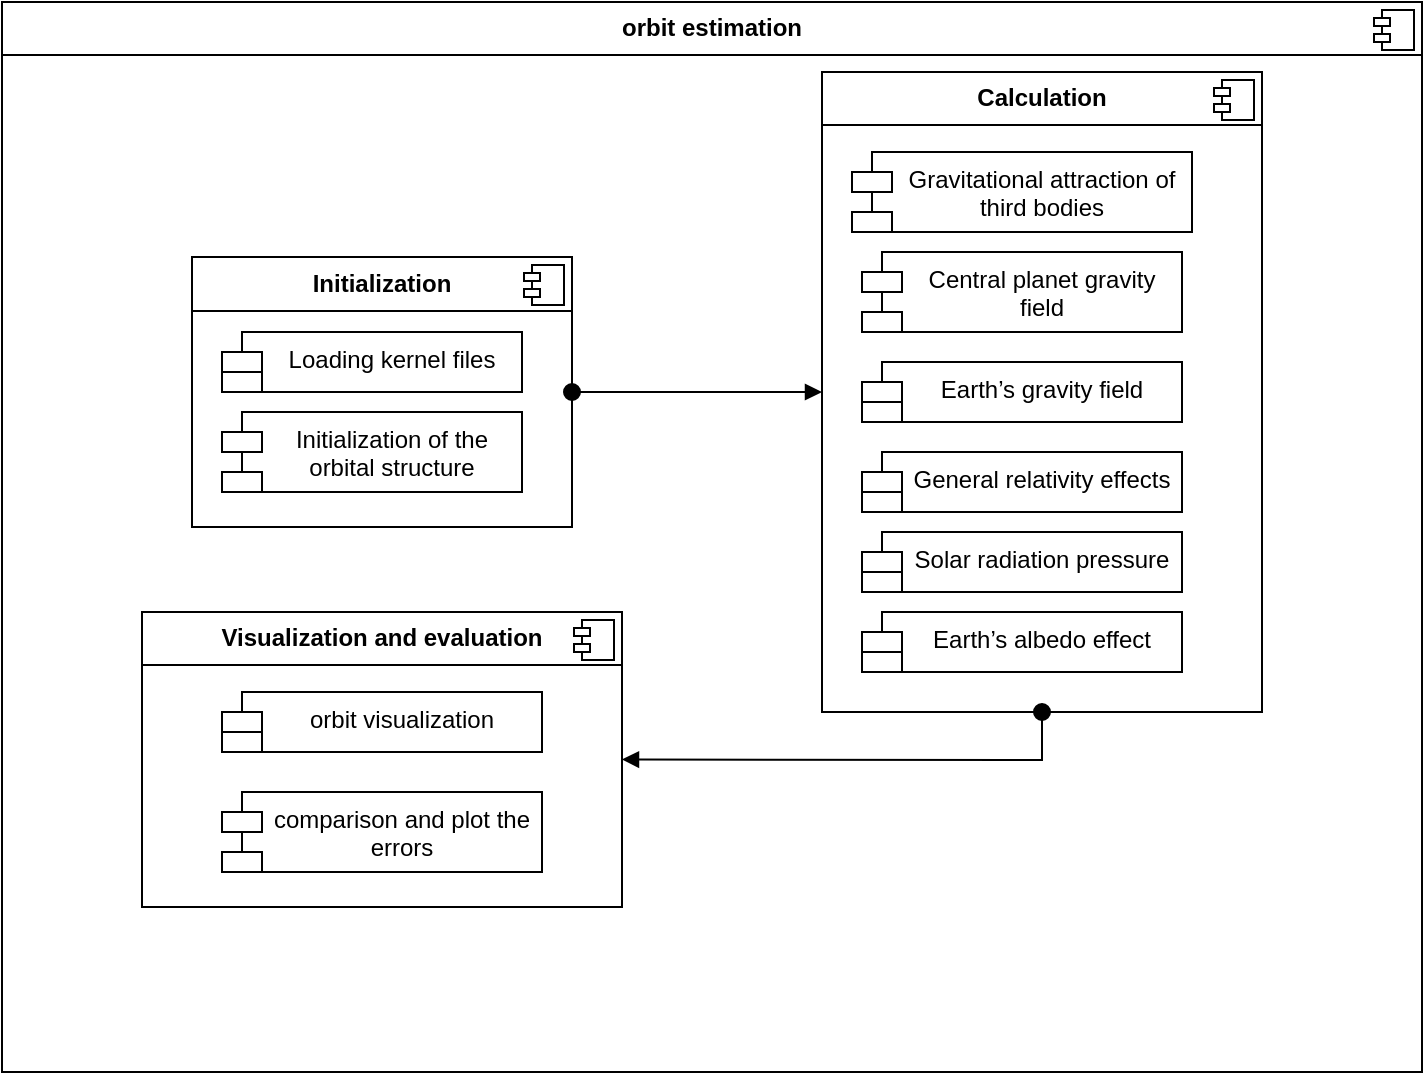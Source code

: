 <mxfile version="24.7.17">
  <diagram name="第 1 页" id="EVDecErced9FCBMbNlyb">
    <mxGraphModel dx="1050" dy="583" grid="1" gridSize="10" guides="1" tooltips="1" connect="1" arrows="1" fold="1" page="1" pageScale="1" pageWidth="827" pageHeight="1169" math="0" shadow="0">
      <root>
        <mxCell id="0" />
        <mxCell id="1" parent="0" />
        <mxCell id="fZTRmzpA-WI6sdkBu2_M-3" value="&lt;p style=&quot;margin:0px;margin-top:6px;text-align:center;&quot;&gt;&lt;b&gt;orbit estimation&lt;/b&gt;&lt;/p&gt;&lt;hr size=&quot;1&quot; style=&quot;border-style:solid;&quot;&gt;&lt;p style=&quot;margin:0px;margin-left:8px;&quot;&gt;&lt;br&gt;&lt;/p&gt;" style="align=left;overflow=fill;html=1;dropTarget=0;whiteSpace=wrap;" parent="1" vertex="1">
          <mxGeometry x="50" y="75" width="710" height="535" as="geometry" />
        </mxCell>
        <mxCell id="fZTRmzpA-WI6sdkBu2_M-4" value="" style="shape=component;jettyWidth=8;jettyHeight=4;" parent="fZTRmzpA-WI6sdkBu2_M-3" vertex="1">
          <mxGeometry x="1" width="20" height="20" relative="1" as="geometry">
            <mxPoint x="-24" y="4" as="offset" />
          </mxGeometry>
        </mxCell>
        <mxCell id="fZTRmzpA-WI6sdkBu2_M-11" value="&lt;p style=&quot;text-align: center; margin: 6px 0px 0px;&quot;&gt;&lt;span style=&quot;background-color: initial; text-align: left;&quot;&gt;&lt;b&gt;Initialization&lt;/b&gt;&lt;/span&gt;&lt;/p&gt;&lt;hr size=&quot;1&quot; style=&quot;border-style:solid;&quot;&gt;&lt;p style=&quot;margin:0px;margin-left:8px;&quot;&gt;&lt;br&gt;&lt;/p&gt;" style="align=left;overflow=fill;html=1;dropTarget=0;whiteSpace=wrap;" parent="1" vertex="1">
          <mxGeometry x="145" y="202.5" width="190" height="135" as="geometry" />
        </mxCell>
        <mxCell id="fZTRmzpA-WI6sdkBu2_M-12" value="" style="shape=component;jettyWidth=8;jettyHeight=4;" parent="fZTRmzpA-WI6sdkBu2_M-11" vertex="1">
          <mxGeometry x="1" width="20" height="20" relative="1" as="geometry">
            <mxPoint x="-24" y="4" as="offset" />
          </mxGeometry>
        </mxCell>
        <mxCell id="fZTRmzpA-WI6sdkBu2_M-13" value="&lt;p style=&quot;text-align: center; margin: 6px 0px 0px;&quot;&gt;&lt;b style=&quot;background-color: initial; text-align: left;&quot;&gt;Calculation&lt;/b&gt;&lt;/p&gt;&lt;hr size=&quot;1&quot; style=&quot;border-style:solid;&quot;&gt;&lt;p style=&quot;margin:0px;margin-left:8px;&quot;&gt;&lt;br&gt;&lt;/p&gt;" style="align=left;overflow=fill;html=1;dropTarget=0;whiteSpace=wrap;" parent="1" vertex="1">
          <mxGeometry x="460" y="110" width="220" height="320" as="geometry" />
        </mxCell>
        <mxCell id="fZTRmzpA-WI6sdkBu2_M-14" value="" style="shape=component;jettyWidth=8;jettyHeight=4;" parent="fZTRmzpA-WI6sdkBu2_M-13" vertex="1">
          <mxGeometry x="1" width="20" height="20" relative="1" as="geometry">
            <mxPoint x="-24" y="4" as="offset" />
          </mxGeometry>
        </mxCell>
        <mxCell id="fZTRmzpA-WI6sdkBu2_M-15" value="&lt;p style=&quot;margin: 6px 0px 0px; text-align: center;&quot;&gt;&lt;span style=&quot;background-color: initial; text-align: left;&quot;&gt;&lt;b&gt;Visualization and evaluation&lt;/b&gt;&lt;/span&gt;&lt;/p&gt;&lt;hr size=&quot;1&quot; style=&quot;border-style:solid;&quot;&gt;&lt;p style=&quot;margin:0px;margin-left:8px;&quot;&gt;&lt;br&gt;&lt;/p&gt;" style="align=left;overflow=fill;html=1;dropTarget=0;whiteSpace=wrap;" parent="1" vertex="1">
          <mxGeometry x="120" y="380" width="240" height="147.5" as="geometry" />
        </mxCell>
        <mxCell id="fZTRmzpA-WI6sdkBu2_M-16" value="" style="shape=component;jettyWidth=8;jettyHeight=4;" parent="fZTRmzpA-WI6sdkBu2_M-15" vertex="1">
          <mxGeometry x="1" width="20" height="20" relative="1" as="geometry">
            <mxPoint x="-24" y="4" as="offset" />
          </mxGeometry>
        </mxCell>
        <mxCell id="fZTRmzpA-WI6sdkBu2_M-17" value="Loading kernel files" style="shape=module;align=left;spacingLeft=20;align=center;verticalAlign=top;whiteSpace=wrap;html=1;" parent="1" vertex="1">
          <mxGeometry x="160" y="240" width="150" height="30" as="geometry" />
        </mxCell>
        <mxCell id="fZTRmzpA-WI6sdkBu2_M-18" value="Initialization of the orbital structure" style="shape=module;align=left;spacingLeft=20;align=center;verticalAlign=top;whiteSpace=wrap;html=1;" parent="1" vertex="1">
          <mxGeometry x="160" y="280" width="150" height="40" as="geometry" />
        </mxCell>
        <mxCell id="fZTRmzpA-WI6sdkBu2_M-19" value="Gravitational attraction of third bodies" style="shape=module;align=left;spacingLeft=20;align=center;verticalAlign=top;whiteSpace=wrap;html=1;" parent="1" vertex="1">
          <mxGeometry x="475" y="150" width="170" height="40" as="geometry" />
        </mxCell>
        <mxCell id="fZTRmzpA-WI6sdkBu2_M-20" value=" Central planet gravity field" style="shape=module;align=left;spacingLeft=20;align=center;verticalAlign=top;whiteSpace=wrap;html=1;" parent="1" vertex="1">
          <mxGeometry x="480" y="200" width="160" height="40" as="geometry" />
        </mxCell>
        <mxCell id="fZTRmzpA-WI6sdkBu2_M-22" value="Earth’s gravity field" style="shape=module;align=left;spacingLeft=20;align=center;verticalAlign=top;whiteSpace=wrap;html=1;" parent="1" vertex="1">
          <mxGeometry x="480" y="255" width="160" height="30" as="geometry" />
        </mxCell>
        <mxCell id="fZTRmzpA-WI6sdkBu2_M-23" value="General relativity effects" style="shape=module;align=left;spacingLeft=20;align=center;verticalAlign=top;whiteSpace=wrap;html=1;" parent="1" vertex="1">
          <mxGeometry x="480" y="300" width="160" height="30" as="geometry" />
        </mxCell>
        <mxCell id="fZTRmzpA-WI6sdkBu2_M-24" value="Solar radiation pressure" style="shape=module;align=left;spacingLeft=20;align=center;verticalAlign=top;whiteSpace=wrap;html=1;" parent="1" vertex="1">
          <mxGeometry x="480" y="340" width="160" height="30" as="geometry" />
        </mxCell>
        <mxCell id="fZTRmzpA-WI6sdkBu2_M-27" value="orbit visualization" style="shape=module;align=left;spacingLeft=20;align=center;verticalAlign=top;whiteSpace=wrap;html=1;" parent="1" vertex="1">
          <mxGeometry x="160" y="420" width="160" height="30" as="geometry" />
        </mxCell>
        <mxCell id="fZTRmzpA-WI6sdkBu2_M-28" value="comparison and plot the errors" style="shape=module;align=left;spacingLeft=20;align=center;verticalAlign=top;whiteSpace=wrap;html=1;" parent="1" vertex="1">
          <mxGeometry x="160" y="470" width="160" height="40" as="geometry" />
        </mxCell>
        <mxCell id="fZTRmzpA-WI6sdkBu2_M-29" value="" style="html=1;verticalAlign=bottom;startArrow=oval;startFill=1;endArrow=block;startSize=8;curved=0;rounded=0;exitX=1;exitY=0.5;exitDx=0;exitDy=0;entryX=0;entryY=0.5;entryDx=0;entryDy=0;" parent="1" source="fZTRmzpA-WI6sdkBu2_M-11" target="fZTRmzpA-WI6sdkBu2_M-13" edge="1">
          <mxGeometry width="60" relative="1" as="geometry">
            <mxPoint x="320" y="230" as="sourcePoint" />
            <mxPoint x="380" y="230" as="targetPoint" />
          </mxGeometry>
        </mxCell>
        <mxCell id="fZTRmzpA-WI6sdkBu2_M-30" value="" style="html=1;verticalAlign=bottom;startArrow=oval;startFill=1;endArrow=block;startSize=8;curved=0;rounded=0;exitX=0.5;exitY=1;exitDx=0;exitDy=0;entryX=1;entryY=0.5;entryDx=0;entryDy=0;" parent="1" source="fZTRmzpA-WI6sdkBu2_M-13" target="fZTRmzpA-WI6sdkBu2_M-15" edge="1">
          <mxGeometry width="60" relative="1" as="geometry">
            <mxPoint x="500" y="540" as="sourcePoint" />
            <mxPoint x="560" y="540" as="targetPoint" />
            <Array as="points">
              <mxPoint x="570" y="454" />
            </Array>
          </mxGeometry>
        </mxCell>
        <mxCell id="S-1hc6jz9XGe6A4FEOAD-1" style="edgeStyle=orthogonalEdgeStyle;rounded=0;orthogonalLoop=1;jettySize=auto;html=1;exitX=0.5;exitY=1;exitDx=0;exitDy=0;" edge="1" parent="1" source="fZTRmzpA-WI6sdkBu2_M-3" target="fZTRmzpA-WI6sdkBu2_M-3">
          <mxGeometry relative="1" as="geometry" />
        </mxCell>
        <mxCell id="S-1hc6jz9XGe6A4FEOAD-2" value="Earth’s albedo effect" style="shape=module;align=left;spacingLeft=20;align=center;verticalAlign=top;whiteSpace=wrap;html=1;" vertex="1" parent="1">
          <mxGeometry x="480" y="380" width="160" height="30" as="geometry" />
        </mxCell>
        <mxCell id="S-1hc6jz9XGe6A4FEOAD-4" style="edgeStyle=orthogonalEdgeStyle;rounded=0;orthogonalLoop=1;jettySize=auto;html=1;exitX=0.5;exitY=1;exitDx=0;exitDy=0;" edge="1" parent="1" source="fZTRmzpA-WI6sdkBu2_M-13" target="fZTRmzpA-WI6sdkBu2_M-13">
          <mxGeometry relative="1" as="geometry" />
        </mxCell>
      </root>
    </mxGraphModel>
  </diagram>
</mxfile>
